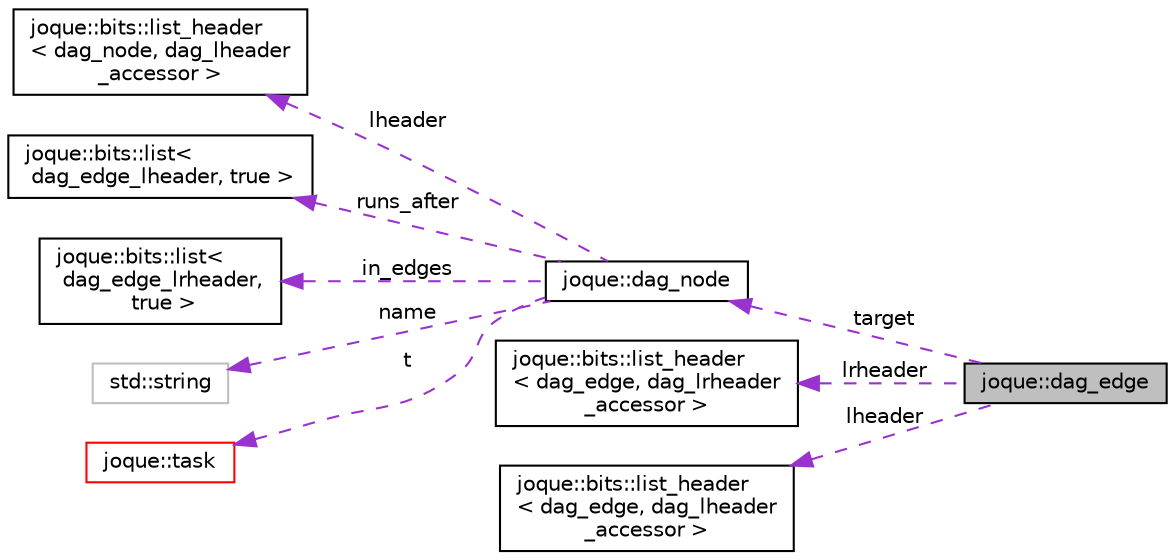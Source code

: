digraph "joque::dag_edge"
{
 // LATEX_PDF_SIZE
  edge [fontname="Helvetica",fontsize="10",labelfontname="Helvetica",labelfontsize="10"];
  node [fontname="Helvetica",fontsize="10",shape=record];
  rankdir="LR";
  Node1 [label="joque::dag_edge",height=0.2,width=0.4,color="black", fillcolor="grey75", style="filled", fontcolor="black",tooltip=" "];
  Node2 -> Node1 [dir="back",color="darkorchid3",fontsize="10",style="dashed",label=" target" ,fontname="Helvetica"];
  Node2 [label="joque::dag_node",height=0.2,width=0.4,color="black", fillcolor="white", style="filled",URL="$namespacejoque.html#structjoque_1_1dag__node",tooltip="Node representing all execution-related information for one task."];
  Node3 -> Node2 [dir="back",color="darkorchid3",fontsize="10",style="dashed",label=" lheader" ,fontname="Helvetica"];
  Node3 [label="joque::bits::list_header\l\< dag_node, dag_lheader\l_accessor \>",height=0.2,width=0.4,color="black", fillcolor="white", style="filled",URL="$structjoque_1_1bits_1_1list__header.html",tooltip=" "];
  Node4 -> Node2 [dir="back",color="darkorchid3",fontsize="10",style="dashed",label=" runs_after" ,fontname="Helvetica"];
  Node4 [label="joque::bits::list\<\l dag_edge_lheader, true \>",height=0.2,width=0.4,color="black", fillcolor="white", style="filled",URL="$classjoque_1_1bits_1_1list.html",tooltip=" "];
  Node5 -> Node2 [dir="back",color="darkorchid3",fontsize="10",style="dashed",label=" in_edges" ,fontname="Helvetica"];
  Node5 [label="joque::bits::list\<\l dag_edge_lrheader,\l true \>",height=0.2,width=0.4,color="black", fillcolor="white", style="filled",URL="$classjoque_1_1bits_1_1list.html",tooltip=" "];
  Node6 -> Node2 [dir="back",color="darkorchid3",fontsize="10",style="dashed",label=" name" ,fontname="Helvetica"];
  Node6 [label="std::string",height=0.2,width=0.4,color="grey75", fillcolor="white", style="filled",tooltip=" "];
  Node8 -> Node2 [dir="back",color="darkorchid3",fontsize="10",style="dashed",label=" t" ,fontname="Helvetica"];
  Node8 [label="joque::task",height=0.2,width=0.4,color="red", fillcolor="white", style="filled",URL="$namespacejoque.html#structjoque_1_1task",tooltip="Single task that should be executed by the system."];
  Node14 -> Node1 [dir="back",color="darkorchid3",fontsize="10",style="dashed",label=" lrheader" ,fontname="Helvetica"];
  Node14 [label="joque::bits::list_header\l\< dag_edge, dag_lrheader\l_accessor \>",height=0.2,width=0.4,color="black", fillcolor="white", style="filled",URL="$structjoque_1_1bits_1_1list__header.html",tooltip=" "];
  Node15 -> Node1 [dir="back",color="darkorchid3",fontsize="10",style="dashed",label=" lheader" ,fontname="Helvetica"];
  Node15 [label="joque::bits::list_header\l\< dag_edge, dag_lheader\l_accessor \>",height=0.2,width=0.4,color="black", fillcolor="white", style="filled",URL="$structjoque_1_1bits_1_1list__header.html",tooltip=" "];
}
